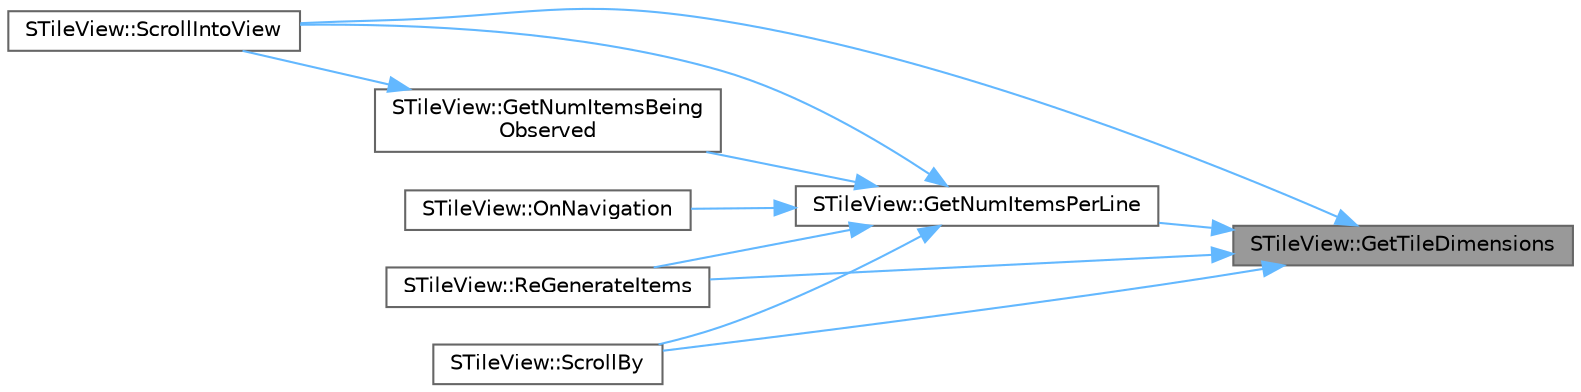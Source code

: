 digraph "STileView::GetTileDimensions"
{
 // INTERACTIVE_SVG=YES
 // LATEX_PDF_SIZE
  bgcolor="transparent";
  edge [fontname=Helvetica,fontsize=10,labelfontname=Helvetica,labelfontsize=10];
  node [fontname=Helvetica,fontsize=10,shape=box,height=0.2,width=0.4];
  rankdir="RL";
  Node1 [id="Node000001",label="STileView::GetTileDimensions",height=0.2,width=0.4,color="gray40", fillcolor="grey60", style="filled", fontcolor="black",tooltip=" "];
  Node1 -> Node2 [id="edge1_Node000001_Node000002",dir="back",color="steelblue1",style="solid",tooltip=" "];
  Node2 [id="Node000002",label="STileView::GetNumItemsPerLine",height=0.2,width=0.4,color="grey40", fillcolor="white", style="filled",URL="$d0/d1a/classSTileView.html#a64e1502f6771980216b34348f04e3caf",tooltip="Get the number of items that can fit in the view along the line axis (orthogonal to the scroll axis) ..."];
  Node2 -> Node3 [id="edge2_Node000002_Node000003",dir="back",color="steelblue1",style="solid",tooltip=" "];
  Node3 [id="Node000003",label="STileView::GetNumItemsBeing\lObserved",height=0.2,width=0.4,color="grey40", fillcolor="white", style="filled",URL="$d0/d1a/classSTileView.html#a208dfb37fd93928f28db1dabdd122492",tooltip=" "];
  Node3 -> Node4 [id="edge3_Node000003_Node000004",dir="back",color="steelblue1",style="solid",tooltip=" "];
  Node4 [id="Node000004",label="STileView::ScrollIntoView",height=0.2,width=0.4,color="grey40", fillcolor="white", style="filled",URL="$d0/d1a/classSTileView.html#a492ba1fc6cf684b344e0dcd5ac4e82f4",tooltip="If there is a pending request to scroll an item into view, do so."];
  Node2 -> Node5 [id="edge4_Node000002_Node000005",dir="back",color="steelblue1",style="solid",tooltip=" "];
  Node5 [id="Node000005",label="STileView::OnNavigation",height=0.2,width=0.4,color="grey40", fillcolor="white", style="filled",URL="$d0/d1a/classSTileView.html#a80198624917e7dbbf0f9a026e645d8bb",tooltip="Called when navigation is requested e.g."];
  Node2 -> Node6 [id="edge5_Node000002_Node000006",dir="back",color="steelblue1",style="solid",tooltip=" "];
  Node6 [id="Node000006",label="STileView::ReGenerateItems",height=0.2,width=0.4,color="grey40", fillcolor="white", style="filled",URL="$d0/d1a/classSTileView.html#aa8578078cc57d8465b4d31bbab0bef01",tooltip="Update generate Widgets for Items as needed and clean up any Widgets that are no longer needed."];
  Node2 -> Node7 [id="edge6_Node000002_Node000007",dir="back",color="steelblue1",style="solid",tooltip=" "];
  Node7 [id="Node000007",label="STileView::ScrollBy",height=0.2,width=0.4,color="grey40", fillcolor="white", style="filled",URL="$d0/d1a/classSTileView.html#a823ff1a0ea4b177795a45a3514bf7d8e",tooltip="Scroll the list view by some number of screen units."];
  Node2 -> Node4 [id="edge7_Node000002_Node000004",dir="back",color="steelblue1",style="solid",tooltip=" "];
  Node1 -> Node6 [id="edge8_Node000001_Node000006",dir="back",color="steelblue1",style="solid",tooltip=" "];
  Node1 -> Node7 [id="edge9_Node000001_Node000007",dir="back",color="steelblue1",style="solid",tooltip=" "];
  Node1 -> Node4 [id="edge10_Node000001_Node000004",dir="back",color="steelblue1",style="solid",tooltip=" "];
}
